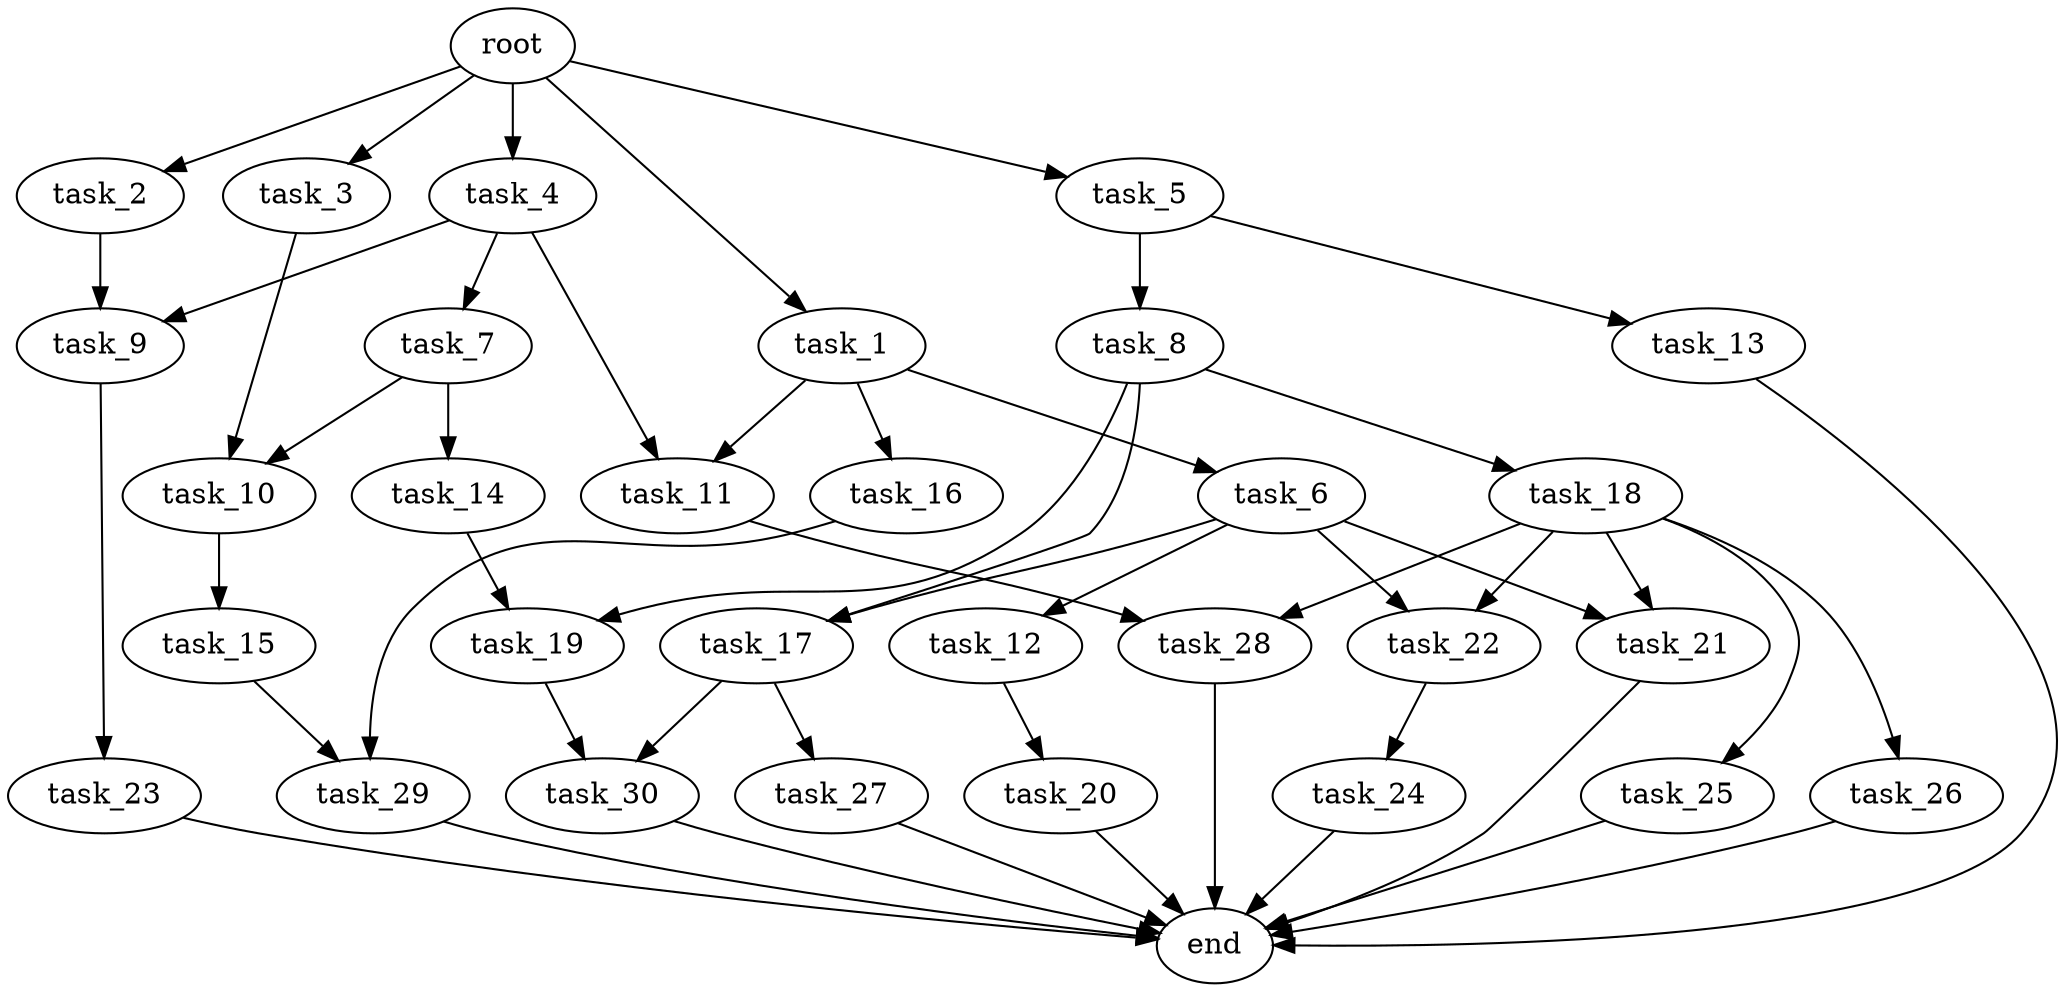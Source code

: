 digraph G {
  root [size="0.000000e+00"];
  task_1 [size="9.509155e+09"];
  task_2 [size="2.425388e+09"];
  task_3 [size="7.863342e+09"];
  task_4 [size="6.461200e+09"];
  task_5 [size="3.910606e+09"];
  task_6 [size="1.934520e+09"];
  task_7 [size="8.343456e+09"];
  task_8 [size="7.062458e+08"];
  task_9 [size="9.633610e+09"];
  task_10 [size="2.762902e+09"];
  task_11 [size="8.926492e+09"];
  task_12 [size="1.235591e+09"];
  task_13 [size="7.396810e+09"];
  task_14 [size="9.443467e+09"];
  task_15 [size="1.519310e+09"];
  task_16 [size="4.434370e+09"];
  task_17 [size="6.722708e+09"];
  task_18 [size="7.606085e+09"];
  task_19 [size="1.086796e+08"];
  task_20 [size="1.173803e+09"];
  task_21 [size="3.112295e+09"];
  task_22 [size="1.027019e+09"];
  task_23 [size="6.285829e+09"];
  task_24 [size="4.711622e+09"];
  task_25 [size="6.604554e+09"];
  task_26 [size="2.988923e+09"];
  task_27 [size="1.249520e+09"];
  task_28 [size="7.429374e+09"];
  task_29 [size="4.544220e+09"];
  task_30 [size="7.049569e+08"];
  end [size="0.000000e+00"];

  root -> task_1 [size="1.000000e-12"];
  root -> task_2 [size="1.000000e-12"];
  root -> task_3 [size="1.000000e-12"];
  root -> task_4 [size="1.000000e-12"];
  root -> task_5 [size="1.000000e-12"];
  task_1 -> task_6 [size="1.934520e+08"];
  task_1 -> task_11 [size="4.463246e+08"];
  task_1 -> task_16 [size="4.434370e+08"];
  task_2 -> task_9 [size="4.816805e+08"];
  task_3 -> task_10 [size="1.381451e+08"];
  task_4 -> task_7 [size="8.343456e+08"];
  task_4 -> task_9 [size="4.816805e+08"];
  task_4 -> task_11 [size="4.463246e+08"];
  task_5 -> task_8 [size="7.062458e+07"];
  task_5 -> task_13 [size="7.396810e+08"];
  task_6 -> task_12 [size="1.235591e+08"];
  task_6 -> task_17 [size="3.361354e+08"];
  task_6 -> task_21 [size="1.556147e+08"];
  task_6 -> task_22 [size="5.135097e+07"];
  task_7 -> task_10 [size="1.381451e+08"];
  task_7 -> task_14 [size="9.443467e+08"];
  task_8 -> task_17 [size="3.361354e+08"];
  task_8 -> task_18 [size="7.606085e+08"];
  task_8 -> task_19 [size="5.433980e+06"];
  task_9 -> task_23 [size="6.285829e+08"];
  task_10 -> task_15 [size="1.519310e+08"];
  task_11 -> task_28 [size="3.714687e+08"];
  task_12 -> task_20 [size="1.173803e+08"];
  task_13 -> end [size="1.000000e-12"];
  task_14 -> task_19 [size="5.433980e+06"];
  task_15 -> task_29 [size="2.272110e+08"];
  task_16 -> task_29 [size="2.272110e+08"];
  task_17 -> task_27 [size="1.249520e+08"];
  task_17 -> task_30 [size="3.524785e+07"];
  task_18 -> task_21 [size="1.556147e+08"];
  task_18 -> task_22 [size="5.135097e+07"];
  task_18 -> task_25 [size="6.604554e+08"];
  task_18 -> task_26 [size="2.988923e+08"];
  task_18 -> task_28 [size="3.714687e+08"];
  task_19 -> task_30 [size="3.524785e+07"];
  task_20 -> end [size="1.000000e-12"];
  task_21 -> end [size="1.000000e-12"];
  task_22 -> task_24 [size="4.711622e+08"];
  task_23 -> end [size="1.000000e-12"];
  task_24 -> end [size="1.000000e-12"];
  task_25 -> end [size="1.000000e-12"];
  task_26 -> end [size="1.000000e-12"];
  task_27 -> end [size="1.000000e-12"];
  task_28 -> end [size="1.000000e-12"];
  task_29 -> end [size="1.000000e-12"];
  task_30 -> end [size="1.000000e-12"];
}
